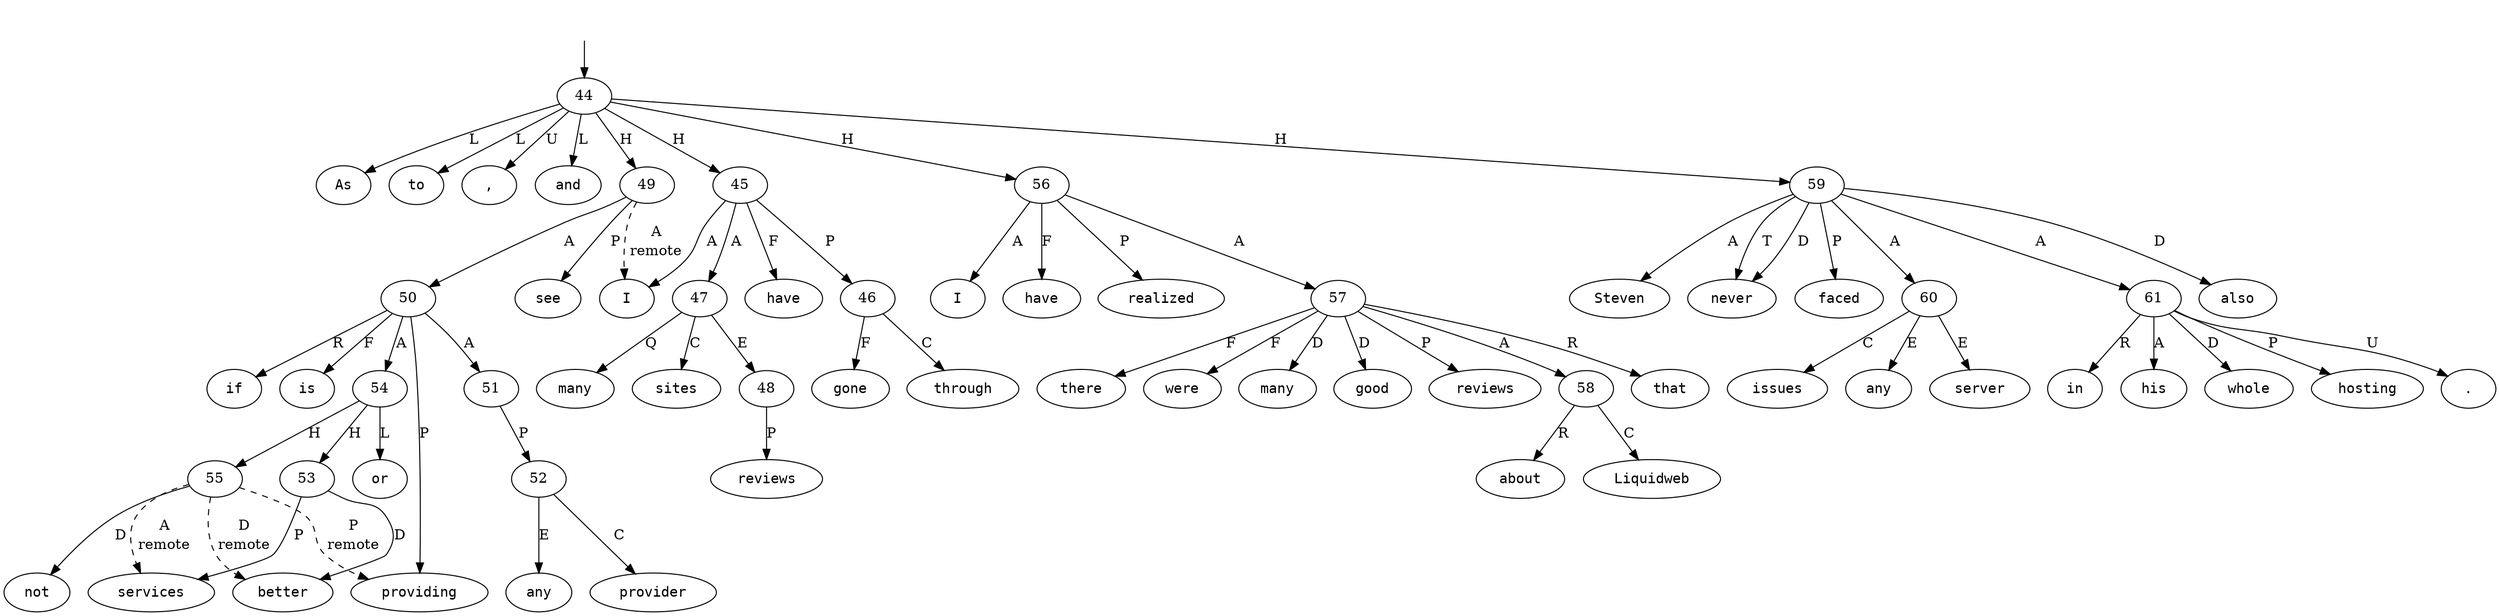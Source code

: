 digraph "081934-0004" {
  top [ style=invis ];
  top -> 44;
  0 [ shape=oval, label=<<table align="center" border="0" cellspacing="0"><tr><td colspan="2"><font face="Courier">As</font></td></tr></table>> ];
  1 [ shape=oval, label=<<table align="center" border="0" cellspacing="0"><tr><td colspan="2"><font face="Courier">I</font></td></tr></table>> ];
  2 [ shape=oval, label=<<table align="center" border="0" cellspacing="0"><tr><td colspan="2"><font face="Courier">have</font></td></tr></table>> ];
  3 [ shape=oval, label=<<table align="center" border="0" cellspacing="0"><tr><td colspan="2"><font face="Courier">gone</font></td></tr></table>> ];
  4 [ shape=oval, label=<<table align="center" border="0" cellspacing="0"><tr><td colspan="2"><font face="Courier">through</font></td></tr></table>> ];
  5 [ shape=oval, label=<<table align="center" border="0" cellspacing="0"><tr><td colspan="2"><font face="Courier">many</font></td></tr></table>> ];
  6 [ shape=oval, label=<<table align="center" border="0" cellspacing="0"><tr><td colspan="2"><font face="Courier">reviews</font></td></tr></table>> ];
  7 [ shape=oval, label=<<table align="center" border="0" cellspacing="0"><tr><td colspan="2"><font face="Courier">sites</font></td></tr></table>> ];
  8 [ shape=oval, label=<<table align="center" border="0" cellspacing="0"><tr><td colspan="2"><font face="Courier">to</font></td></tr></table>> ];
  9 [ shape=oval, label=<<table align="center" border="0" cellspacing="0"><tr><td colspan="2"><font face="Courier">see</font></td></tr></table>> ];
  10 [ shape=oval, label=<<table align="center" border="0" cellspacing="0"><tr><td colspan="2"><font face="Courier">if</font></td></tr></table>> ];
  11 [ shape=oval, label=<<table align="center" border="0" cellspacing="0"><tr><td colspan="2"><font face="Courier">any</font></td></tr></table>> ];
  12 [ shape=oval, label=<<table align="center" border="0" cellspacing="0"><tr><td colspan="2"><font face="Courier">provider</font></td></tr></table>> ];
  13 [ shape=oval, label=<<table align="center" border="0" cellspacing="0"><tr><td colspan="2"><font face="Courier">is</font></td></tr></table>> ];
  14 [ shape=oval, label=<<table align="center" border="0" cellspacing="0"><tr><td colspan="2"><font face="Courier">providing</font></td></tr></table>> ];
  15 [ shape=oval, label=<<table align="center" border="0" cellspacing="0"><tr><td colspan="2"><font face="Courier">better</font></td></tr></table>> ];
  16 [ shape=oval, label=<<table align="center" border="0" cellspacing="0"><tr><td colspan="2"><font face="Courier">services</font></td></tr></table>> ];
  17 [ shape=oval, label=<<table align="center" border="0" cellspacing="0"><tr><td colspan="2"><font face="Courier">or</font></td></tr></table>> ];
  18 [ shape=oval, label=<<table align="center" border="0" cellspacing="0"><tr><td colspan="2"><font face="Courier">not</font></td></tr></table>> ];
  19 [ shape=oval, label=<<table align="center" border="0" cellspacing="0"><tr><td colspan="2"><font face="Courier">,</font></td></tr></table>> ];
  20 [ shape=oval, label=<<table align="center" border="0" cellspacing="0"><tr><td colspan="2"><font face="Courier">and</font></td></tr></table>> ];
  21 [ shape=oval, label=<<table align="center" border="0" cellspacing="0"><tr><td colspan="2"><font face="Courier">I</font></td></tr></table>> ];
  22 [ shape=oval, label=<<table align="center" border="0" cellspacing="0"><tr><td colspan="2"><font face="Courier">have</font></td></tr></table>> ];
  23 [ shape=oval, label=<<table align="center" border="0" cellspacing="0"><tr><td colspan="2"><font face="Courier">realized</font></td></tr></table>> ];
  24 [ shape=oval, label=<<table align="center" border="0" cellspacing="0"><tr><td colspan="2"><font face="Courier">that</font></td></tr></table>> ];
  25 [ shape=oval, label=<<table align="center" border="0" cellspacing="0"><tr><td colspan="2"><font face="Courier">there</font></td></tr></table>> ];
  26 [ shape=oval, label=<<table align="center" border="0" cellspacing="0"><tr><td colspan="2"><font face="Courier">were</font></td></tr></table>> ];
  27 [ shape=oval, label=<<table align="center" border="0" cellspacing="0"><tr><td colspan="2"><font face="Courier">many</font></td></tr></table>> ];
  28 [ shape=oval, label=<<table align="center" border="0" cellspacing="0"><tr><td colspan="2"><font face="Courier">good</font></td></tr></table>> ];
  29 [ shape=oval, label=<<table align="center" border="0" cellspacing="0"><tr><td colspan="2"><font face="Courier">reviews</font></td></tr></table>> ];
  30 [ shape=oval, label=<<table align="center" border="0" cellspacing="0"><tr><td colspan="2"><font face="Courier">about</font></td></tr></table>> ];
  31 [ shape=oval, label=<<table align="center" border="0" cellspacing="0"><tr><td colspan="2"><font face="Courier">Liquidweb</font></td></tr></table>> ];
  32 [ shape=oval, label=<<table align="center" border="0" cellspacing="0"><tr><td colspan="2"><font face="Courier">also</font></td></tr></table>> ];
  33 [ shape=oval, label=<<table align="center" border="0" cellspacing="0"><tr><td colspan="2"><font face="Courier">Steven</font></td></tr></table>> ];
  34 [ shape=oval, label=<<table align="center" border="0" cellspacing="0"><tr><td colspan="2"><font face="Courier">never</font></td></tr></table>> ];
  35 [ shape=oval, label=<<table align="center" border="0" cellspacing="0"><tr><td colspan="2"><font face="Courier">faced</font></td></tr></table>> ];
  36 [ shape=oval, label=<<table align="center" border="0" cellspacing="0"><tr><td colspan="2"><font face="Courier">any</font></td></tr></table>> ];
  37 [ shape=oval, label=<<table align="center" border="0" cellspacing="0"><tr><td colspan="2"><font face="Courier">server</font></td></tr></table>> ];
  38 [ shape=oval, label=<<table align="center" border="0" cellspacing="0"><tr><td colspan="2"><font face="Courier">issues</font></td></tr></table>> ];
  39 [ shape=oval, label=<<table align="center" border="0" cellspacing="0"><tr><td colspan="2"><font face="Courier">in</font></td></tr></table>> ];
  40 [ shape=oval, label=<<table align="center" border="0" cellspacing="0"><tr><td colspan="2"><font face="Courier">his</font></td></tr></table>> ];
  41 [ shape=oval, label=<<table align="center" border="0" cellspacing="0"><tr><td colspan="2"><font face="Courier">whole</font></td></tr></table>> ];
  42 [ shape=oval, label=<<table align="center" border="0" cellspacing="0"><tr><td colspan="2"><font face="Courier">hosting</font></td></tr></table>> ];
  43 [ shape=oval, label=<<table align="center" border="0" cellspacing="0"><tr><td colspan="2"><font face="Courier">.</font></td></tr></table>> ];
  44 -> 45 [ label="H" ];
  44 -> 0 [ label="L" ];
  44 -> 56 [ label="H" ];
  44 -> 19 [ label="U" ];
  44 -> 20 [ label="L" ];
  44 -> 59 [ label="H" ];
  44 -> 8 [ label="L" ];
  44 -> 49 [ label="H" ];
  45 -> 1 [ label="A" ];
  45 -> 46 [ label="P" ];
  45 -> 2 [ label="F" ];
  45 -> 47 [ label="A" ];
  46 -> 4 [ label="C" ];
  46 -> 3 [ label="F" ];
  47 -> 7 [ label="C" ];
  47 -> 48 [ label="E" ];
  47 -> 5 [ label="Q" ];
  48 -> 6 [ label="P" ];
  49 -> 50 [ label="A" ];
  49 -> 1 [ label=<<table align="center" border="0" cellspacing="0"><tr><td colspan="1">A</td></tr><tr><td>remote</td></tr></table>>, style=dashed ];
  49 -> 9 [ label="P" ];
  50 -> 13 [ label="F" ];
  50 -> 51 [ label="A" ];
  50 -> 14 [ label="P" ];
  50 -> 10 [ label="R" ];
  50 -> 54 [ label="A" ];
  51 -> 52 [ label="P" ];
  52 -> 11 [ label="E" ];
  52 -> 12 [ label="C" ];
  53 -> 16 [ label="P" ];
  53 -> 15 [ label="D" ];
  54 -> 17 [ label="L" ];
  54 -> 53 [ label="H" ];
  54 -> 55 [ label="H" ];
  55 -> 14 [ label=<<table align="center" border="0" cellspacing="0"><tr><td colspan="1">P</td></tr><tr><td>remote</td></tr></table>>, style=dashed ];
  55 -> 18 [ label="D" ];
  55 -> 16 [ label=<<table align="center" border="0" cellspacing="0"><tr><td colspan="1">A</td></tr><tr><td>remote</td></tr></table>>, style=dashed ];
  55 -> 15 [ label=<<table align="center" border="0" cellspacing="0"><tr><td colspan="1">D</td></tr><tr><td>remote</td></tr></table>>, style=dashed ];
  56 -> 23 [ label="P" ];
  56 -> 22 [ label="F" ];
  56 -> 21 [ label="A" ];
  56 -> 57 [ label="A" ];
  57 -> 27 [ label="D" ];
  57 -> 28 [ label="D" ];
  57 -> 58 [ label="A" ];
  57 -> 24 [ label="R" ];
  57 -> 25 [ label="F" ];
  57 -> 26 [ label="F" ];
  57 -> 29 [ label="P" ];
  58 -> 31 [ label="C" ];
  58 -> 30 [ label="R" ];
  59 -> 34 [ label="T" ];
  59 -> 34 [ label="D" ];
  59 -> 60 [ label="A" ];
  59 -> 61 [ label="A" ];
  59 -> 33 [ label="A" ];
  59 -> 32 [ label="D" ];
  59 -> 35 [ label="P" ];
  60 -> 36 [ label="E" ];
  60 -> 38 [ label="C" ];
  60 -> 37 [ label="E" ];
  61 -> 42 [ label="P" ];
  61 -> 40 [ label="A" ];
  61 -> 41 [ label="D" ];
  61 -> 39 [ label="R" ];
  61 -> 43 [ label="U" ];
}

